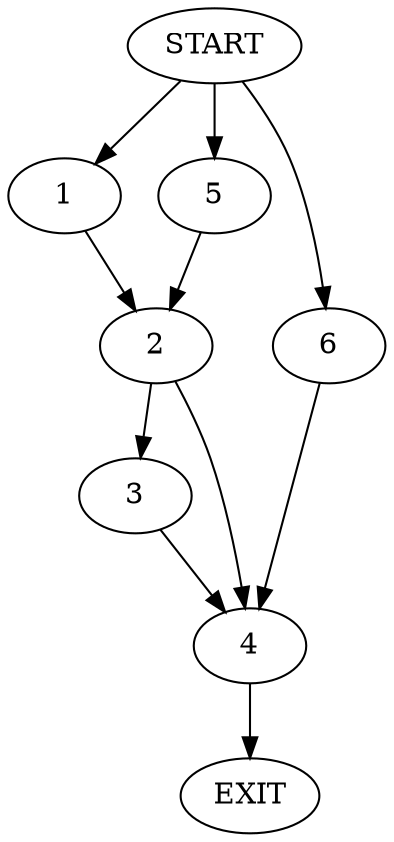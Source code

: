 digraph {
0 [label="START"]
7 [label="EXIT"]
0 -> 1
1 -> 2
2 -> 3
2 -> 4
0 -> 5
5 -> 2
3 -> 4
4 -> 7
0 -> 6
6 -> 4
}
